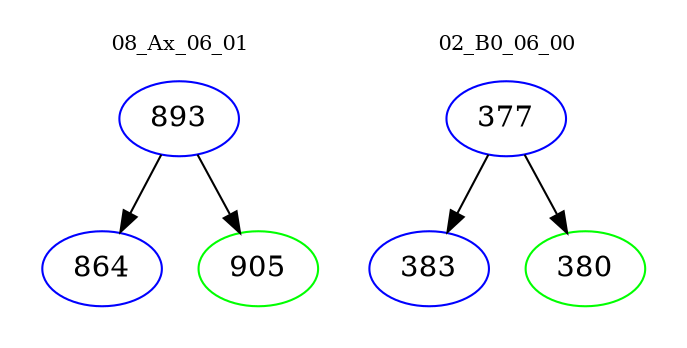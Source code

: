 digraph{
subgraph cluster_0 {
color = white
label = "08_Ax_06_01";
fontsize=10;
T0_893 [label="893", color="blue"]
T0_893 -> T0_864 [color="black"]
T0_864 [label="864", color="blue"]
T0_893 -> T0_905 [color="black"]
T0_905 [label="905", color="green"]
}
subgraph cluster_1 {
color = white
label = "02_B0_06_00";
fontsize=10;
T1_377 [label="377", color="blue"]
T1_377 -> T1_383 [color="black"]
T1_383 [label="383", color="blue"]
T1_377 -> T1_380 [color="black"]
T1_380 [label="380", color="green"]
}
}
